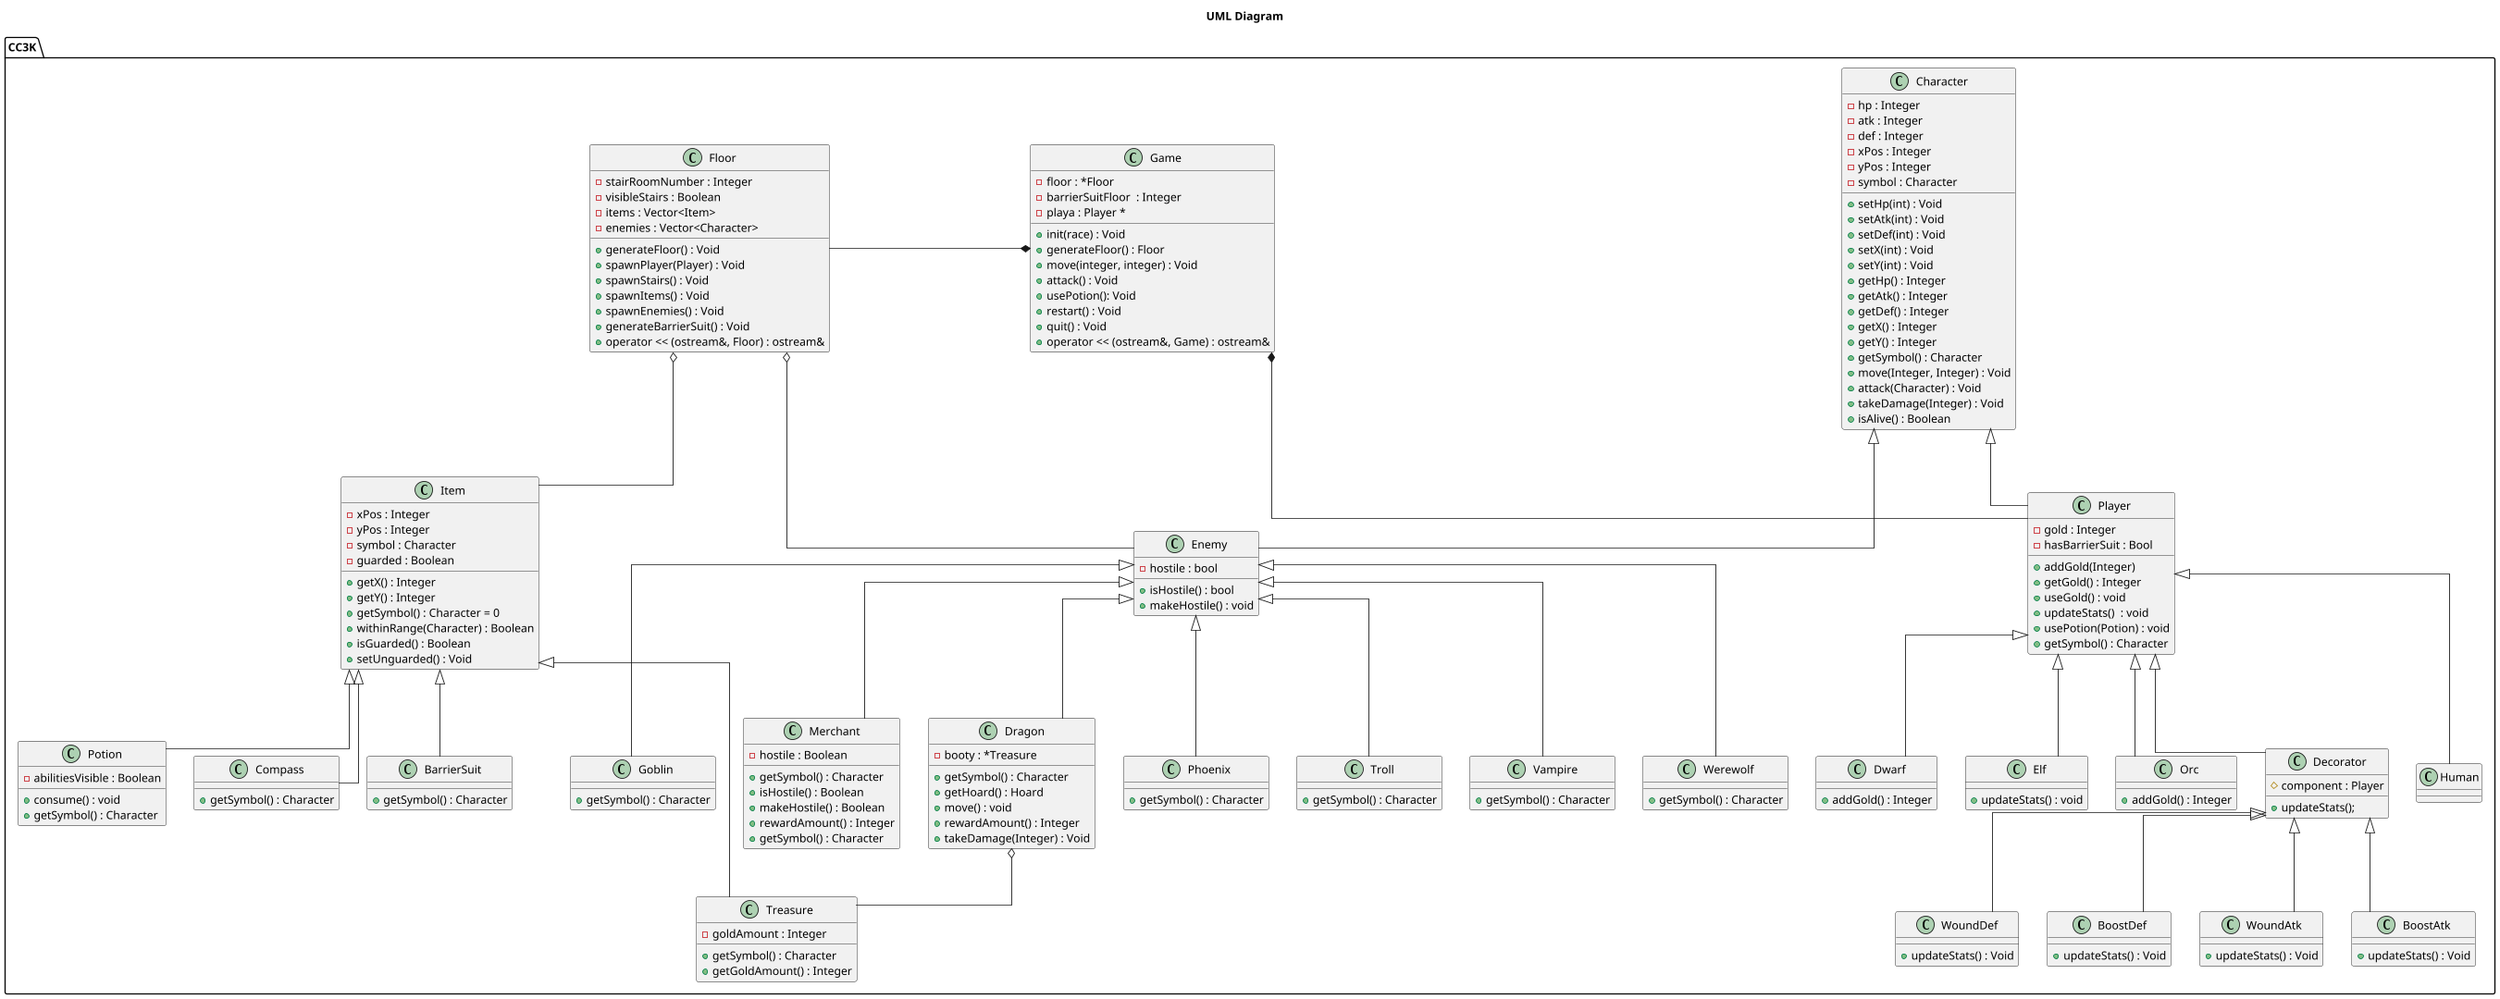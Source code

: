 http://www.plantuml.com/plantuml/uml/SyfFKj2rKt3CoKnELR1Io4ZDoSa70000

@startuml UML
skinparam linetype ortho  
' left to right direction
skinparam groupInheritance 0
scale max 1920 width 
scale max 1080 height

package "CC3K" #White {
        Title UML Diagram
        class Character {
            - hp : Integer
            - atk : Integer
            - def : Integer
            - xPos : Integer
            - yPos : Integer
            - symbol : Character


            + setHp(int) : Void
            + setAtk(int) : Void
            + setDef(int) : Void
            + setX(int) : Void
            + setY(int) : Void
            + getHp() : Integer
            + getAtk() : Integer
            + getDef() : Integer
            + getX() : Integer
            + getY() : Integer
            + getSymbol() : Character
            + move(Integer, Integer) : Void
            + attack(Character) : Void
            + takeDamage(Integer) : Void
            + isAlive() : Boolean
        }
        

            Character <|-- Player
            class Player {
                - gold : Integer
                - hasBarrierSuit : Bool
                
                + addGold(Integer)
                + getGold() : Integer
                + useGold() : void
                + updateStats()  : void
                + usePotion(Potion) : void
                + getSymbol() : Character

            }

            Player <|-down- Human
            class Human {

            }
            
            Player <|-down- Dwarf
            class Dwarf {
                + addGold() : Integer
            }

            Player <|-down- Elf
            class Elf {
                + updateStats() : void 
            }

            Player <|-down- Orc
            class Orc {
                + addGold() : Integer
            }
        
        
            Player <|-- Decorator
            class Decorator {
                # component : Player
                + updateStats();          
            }
            together {
                Decorator <|-- BoostAtk
                Class BoostAtk {
                    + updateStats() : Void
                }

                Decorator <|-- WoundAtk
                Class WoundAtk{
                    + updateStats() : Void
                }

                Decorator <|-- BoostDef
                Class BoostDef {
                    + updateStats() : Void
                }
                Decorator <|-- WoundDef
                Class WoundDef {
                    + updateStats() : Void
                }
            }

            Character <|-- Enemy
            class Enemy {
                - hostile : bool

                + isHostile() : bool
                + makeHostile() : void
            }

            Enemy <|-- Vampire
            Class Vampire {
                + getSymbol() : Character
            }

            Enemy <|-- Werewolf
            Class Werewolf {
                + getSymbol() : Character
            } 

            Enemy <|-- Goblin
            Class Goblin {
                + getSymbol() : Character
            }

            Enemy <|-- Merchant
            Class Merchant {
                + getSymbol() : Character
            }

            Dragon -up-|>  Enemy
            Dragon o-- Treasure
            Class Dragon { 
                - booty : *Treasure

                + getSymbol() : Character
                + getHoard() : Hoard
                + move() : void        
                + rewardAmount() : Integer
                + takeDamage(Integer) : Void   
            }

            Enemy <|-- Phoenix
            Class Phoenix { 
                + getSymbol() : Character
            }

            Troll -up-|>  Enemy
            Class Troll{ 
                + getSymbol() : Character
            }

            Class Merchant { 
                - hostile : Boolean
                + isHostile() : Boolean
                + makeHostile() : Boolean
                + rewardAmount() : Integer
                + getSymbol() : Character
            }
        


        class Item { 
            - xPos : Integer
            - yPos : Integer
            - symbol : Character
            - guarded : Boolean
            + getX() : Integer
            + getY() : Integer
            + getSymbol() : Character = 0
            + withinRange(Character) : Boolean
            + isGuarded() : Boolean
            + setUnguarded() : Void

        }

        Item <|-down- Treasure
        class Treasure {
            -goldAmount : Integer
            + getSymbol() : Character
            + getGoldAmount() : Integer            
        }

        Item <|-down- Potion
        class Potion {
            - abilitiesVisible : Boolean
            + consume() : void
            + getSymbol() : Character
        }

        Item <|-down- Compass
        class Compass {
            + getSymbol() : Character
        }
        Item <|-down- BarrierSuit
        class BarrierSuit {
            + getSymbol() : Character
        }
    



        Game *-[norank]- Floor
        Game *-[norank]- Player

        class Game  {
            - floor : *Floor
            - barrierSuitFloor  : Integer
            - playa : Player *
            + init(race) : Void
            + generateFloor() : Floor
            + move(integer, integer) : Void
            + attack() : Void
            + usePotion(): Void
            + restart() : Void
            + quit() : Void
            + operator << (ostream&, Game) : ostream&
        }

        Floor o-- Enemy
        Floor o-- Item
        class Floor {
            - stairRoomNumber : Integer
            - visibleStairs : Boolean
            - items : Vector<Item>
            - enemies : Vector<Character>
            + generateFloor() : Void
            + spawnPlayer(Player) : Void
            + spawnStairs() : Void
            + spawnItems() : Void    
            + spawnEnemies() : Void
            + generateBarrierSuit() : Void
            + operator << (ostream&, Floor) : ostream& 
        }


}

@enduml
